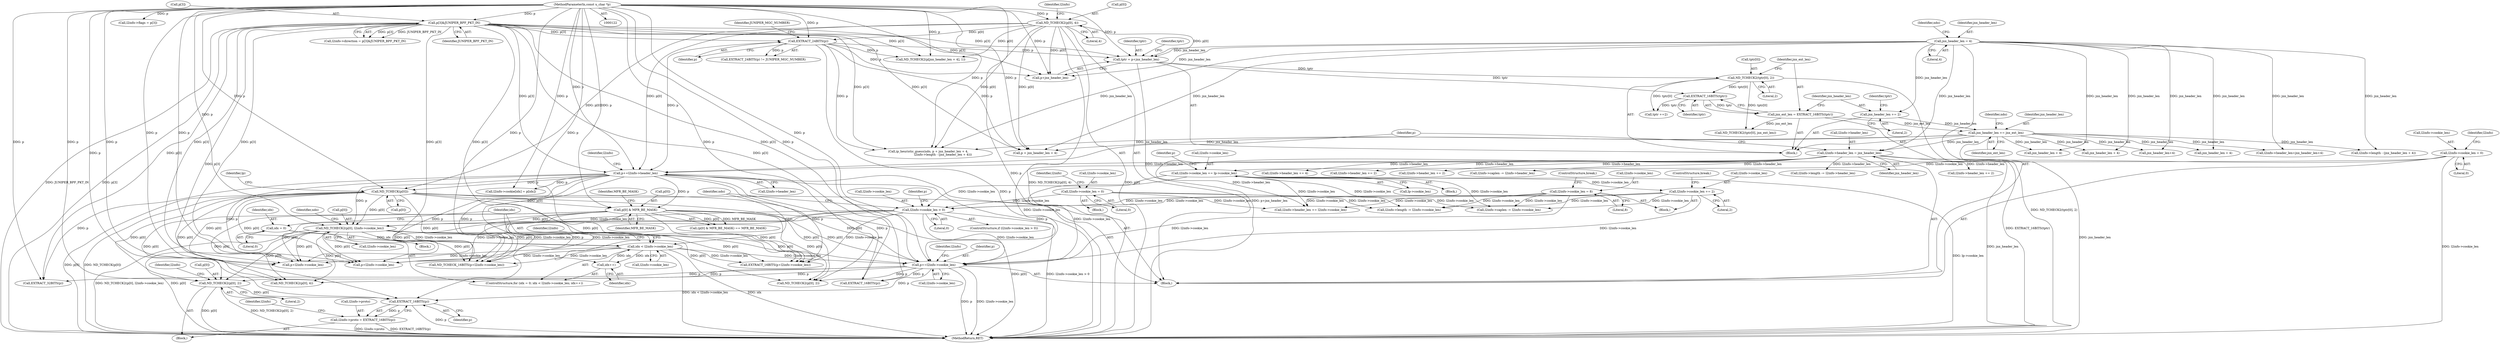 digraph "0_tcpdump_42073d54c53a496be40ae84152bbfe2c923ac7bc@pointer" {
"1000920" [label="(Call,EXTRACT_16BITS(p))"];
"1000188" [label="(Call,p[3]&JUNIPER_BPF_PKT_IN)"];
"1000124" [label="(MethodParameterIn,const u_char *p)"];
"1000730" [label="(Call,p+=l2info->cookie_len)"];
"1000574" [label="(Call,l2info->cookie_len = 8)"];
"1000562" [label="(Call,l2info->cookie_len += 2)"];
"1000544" [label="(Call,l2info->cookie_len += lp->cookie_len)"];
"1000148" [label="(Call,l2info->cookie_len = 0)"];
"1000649" [label="(Call,l2info->cookie_len > 0)"];
"1000606" [label="(Call,l2info->cookie_len = 0)"];
"1000674" [label="(Call,idx < l2info->cookie_len)"];
"1000679" [label="(Call,idx++)"];
"1000671" [label="(Call,idx = 0)"];
"1000655" [label="(Call,ND_TCHECK2(p[0], l2info->cookie_len))"];
"1000524" [label="(Call,ND_TCHECK(p[0]))"];
"1000505" [label="(Call,p+=l2info->header_len)"];
"1000500" [label="(Call,l2info->header_len = jnx_header_len)"];
"1000220" [label="(Call,jnx_header_len = 4)"];
"1000269" [label="(Call,jnx_header_len += jnx_ext_len)"];
"1000259" [label="(Call,jnx_ext_len = EXTRACT_16BITS(tptr))"];
"1000261" [label="(Call,EXTRACT_16BITS(tptr))"];
"1000254" [label="(Call,ND_TCHECK2(tptr[0], 2))"];
"1000249" [label="(Call,tptr = p+jnx_header_len)"];
"1000172" [label="(Call,ND_TCHECK2(p[0], 4))"];
"1000195" [label="(Call,EXTRACT_24BITS(p))"];
"1000263" [label="(Call,jnx_header_len += 2)"];
"1000599" [label="(Call,p[0] & MFR_BE_MASK)"];
"1000902" [label="(Call,ND_TCHECK2(p[0], 2))"];
"1000916" [label="(Call,l2info->proto = EXTRACT_16BITS(p))"];
"1000705" [label="(Identifier,ndo)"];
"1000177" [label="(Call,l2info->flags = p[3])"];
"1000254" [label="(Call,ND_TCHECK2(tptr[0], 2))"];
"1000269" [label="(Call,jnx_header_len += jnx_ext_len)"];
"1000679" [label="(Call,idx++)"];
"1000603" [label="(Identifier,MFR_BE_MASK)"];
"1000222" [label="(Literal,4)"];
"1000920" [label="(Call,EXTRACT_16BITS(p))"];
"1000500" [label="(Call,l2info->header_len = jnx_header_len)"];
"1000152" [label="(Literal,0)"];
"1000284" [label="(Call,ND_TCHECK2(tptr[0], jnx_ext_len))"];
"1000256" [label="(Identifier,tptr)"];
"1000659" [label="(Call,l2info->cookie_len)"];
"1000266" [label="(Call,tptr +=2)"];
"1000924" [label="(Identifier,l2info)"];
"1000722" [label="(Call,p+l2info->cookie_len)"];
"1000249" [label="(Call,tptr = p+jnx_header_len)"];
"1000495" [label="(Call,jnx_header_len+4)"];
"1000262" [label="(Identifier,tptr)"];
"1000921" [label="(Identifier,p)"];
"1000672" [label="(Identifier,idx)"];
"1000544" [label="(Call,l2info->cookie_len += lp->cookie_len)"];
"1000524" [label="(Call,ND_TCHECK(p[0]))"];
"1000543" [label="(Block,)"];
"1000491" [label="(Call,l2info->header_len=jnx_header_len+4)"];
"1000545" [label="(Call,l2info->cookie_len)"];
"1000507" [label="(Call,l2info->header_len)"];
"1000900" [label="(Block,)"];
"1000463" [label="(Call,ND_TCHECK2(p[jnx_header_len + 4], 1))"];
"1000605" [label="(Block,)"];
"1000149" [label="(Call,l2info->cookie_len)"];
"1000618" [label="(Call,l2info->length -= l2info->cookie_len)"];
"1000567" [label="(ControlStructure,break;)"];
"1000188" [label="(Call,p[3]&JUNIPER_BPF_PKT_IN)"];
"1000472" [label="(Call,ip_heuristic_guess(ndo, p + jnx_header_len + 4,\n                               l2info->length - (jnx_header_len + 4)))"];
"1000259" [label="(Call,jnx_ext_len = EXTRACT_16BITS(tptr))"];
"1000127" [label="(Block,)"];
"1000730" [label="(Call,p+=l2info->cookie_len)"];
"1000604" [label="(Identifier,MFR_BE_MASK)"];
"1000902" [label="(Call,ND_TCHECK2(p[0], 2))"];
"1000124" [label="(MethodParameterIn,const u_char *p)"];
"1000613" [label="(Identifier,l2info)"];
"1000804" [label="(Call,ND_TCHECK2(p[0], 2))"];
"1000271" [label="(Identifier,jnx_ext_len)"];
"1000275" [label="(Identifier,ndo)"];
"1000176" [label="(Literal,4)"];
"1000505" [label="(Call,p+=l2info->header_len)"];
"1000195" [label="(Call,EXTRACT_24BITS(p))"];
"1000179" [label="(Identifier,l2info)"];
"1000474" [label="(Call,p + jnx_header_len + 4)"];
"1000501" [label="(Call,l2info->header_len)"];
"1000676" [label="(Call,l2info->cookie_len)"];
"1000173" [label="(Call,p[0])"];
"1000712" [label="(Call,p+l2info->cookie_len)"];
"1000649" [label="(Call,l2info->cookie_len > 0)"];
"1000479" [label="(Call,l2info->length - (jnx_header_len + 4))"];
"1000466" [label="(Call,jnx_header_len + 4)"];
"1000822" [label="(Call,EXTRACT_16BITS(p))"];
"1000226" [label="(Identifier,ndo)"];
"1000917" [label="(Call,l2info->proto)"];
"1000476" [label="(Call,jnx_header_len + 4)"];
"1000732" [label="(Call,l2info->cookie_len)"];
"1000555" [label="(Block,)"];
"1000264" [label="(Identifier,jnx_header_len)"];
"1000737" [label="(Identifier,l2info)"];
"1000650" [label="(Call,l2info->cookie_len)"];
"1000261" [label="(Call,EXTRACT_16BITS(tptr))"];
"1000607" [label="(Call,l2info->cookie_len)"];
"1000606" [label="(Call,l2info->cookie_len = 0)"];
"1000600" [label="(Call,p[0])"];
"1000682" [label="(Call,l2info->cookie[idx] = p[idx])"];
"1000184" [label="(Call,l2info->direction = p[3]&JUNIPER_BPF_PKT_IN)"];
"1000250" [label="(Identifier,tptr)"];
"1000711" [label="(Call,ND_TCHECK_16BITS(p+l2info->cookie_len))"];
"1000504" [label="(Identifier,jnx_header_len)"];
"1000611" [label="(Call,l2info->header_len += l2info->cookie_len)"];
"1000172" [label="(Call,ND_TCHECK2(p[0], 4))"];
"1000260" [label="(Identifier,jnx_ext_len)"];
"1000251" [label="(Call,p+jnx_header_len)"];
"1000575" [label="(Call,l2info->cookie_len)"];
"1000563" [label="(Call,l2info->cookie_len)"];
"1000148" [label="(Call,l2info->cookie_len = 0)"];
"1001003" [label="(Call,l2info->header_len += 4)"];
"1000270" [label="(Identifier,jnx_header_len)"];
"1000192" [label="(Identifier,JUNIPER_BPF_PKT_IN)"];
"1000680" [label="(Identifier,idx)"];
"1000906" [label="(Literal,2)"];
"1000657" [label="(Identifier,p)"];
"1000731" [label="(Identifier,p)"];
"1000512" [label="(Identifier,l2info)"];
"1000664" [label="(Identifier,ndo)"];
"1000566" [label="(Literal,2)"];
"1000721" [label="(Call,EXTRACT_16BITS(p+l2info->cookie_len))"];
"1000656" [label="(Call,p[0])"];
"1000824" [label="(Call,l2info->header_len += 2)"];
"1000909" [label="(Identifier,l2info)"];
"1000267" [label="(Identifier,tptr)"];
"1000548" [label="(Call,lp->cookie_len)"];
"1000265" [label="(Literal,2)"];
"1000155" [label="(Identifier,l2info)"];
"1000220" [label="(Call,jnx_header_len = 4)"];
"1000878" [label="(Call,l2info->header_len += 2)"];
"1000189" [label="(Call,p[3])"];
"1000258" [label="(Literal,2)"];
"1000674" [label="(Call,idx < l2info->cookie_len)"];
"1000653" [label="(Literal,0)"];
"1000979" [label="(Call,ND_TCHECK2(p[0], 4))"];
"1000531" [label="(Identifier,lp)"];
"1000197" [label="(Identifier,JUNIPER_MGC_NUMBER)"];
"1000655" [label="(Call,ND_TCHECK2(p[0], l2info->cookie_len))"];
"1000648" [label="(ControlStructure,if (l2info->cookie_len > 0))"];
"1000525" [label="(Call,p[0])"];
"1000671" [label="(Call,idx = 0)"];
"1000598" [label="(Call,(p[0] & MFR_BE_MASK) == MFR_BE_MASK)"];
"1000685" [label="(Identifier,l2info)"];
"1000263" [label="(Call,jnx_header_len += 2)"];
"1000562" [label="(Call,l2info->cookie_len += 2)"];
"1000194" [label="(Call,EXTRACT_24BITS(p) != JUNIPER_MGC_NUMBER)"];
"1000553" [label="(Identifier,p)"];
"1000654" [label="(Block,)"];
"1000248" [label="(Block,)"];
"1000995" [label="(Call,EXTRACT_32BITS(p))"];
"1000517" [label="(Call,l2info->caplen -= l2info->header_len)"];
"1000579" [label="(ControlStructure,break;)"];
"1001075" [label="(MethodReturn,RET)"];
"1000221" [label="(Identifier,jnx_header_len)"];
"1000916" [label="(Call,l2info->proto = EXTRACT_16BITS(p))"];
"1000610" [label="(Literal,0)"];
"1000673" [label="(Literal,0)"];
"1000506" [label="(Identifier,p)"];
"1000599" [label="(Call,p[0] & MFR_BE_MASK)"];
"1000670" [label="(ControlStructure,for (idx = 0; idx < l2info->cookie_len; idx++))"];
"1000510" [label="(Call,l2info->length -= l2info->header_len)"];
"1000574" [label="(Call,l2info->cookie_len = 8)"];
"1000483" [label="(Call,jnx_header_len + 4)"];
"1000625" [label="(Call,l2info->caplen -= l2info->cookie_len)"];
"1000578" [label="(Literal,8)"];
"1000196" [label="(Identifier,p)"];
"1000922" [label="(Call,l2info->header_len += 2)"];
"1000255" [label="(Call,tptr[0])"];
"1000675" [label="(Identifier,idx)"];
"1000903" [label="(Call,p[0])"];
"1000920" -> "1000916"  [label="AST: "];
"1000920" -> "1000921"  [label="CFG: "];
"1000921" -> "1000920"  [label="AST: "];
"1000916" -> "1000920"  [label="CFG: "];
"1000920" -> "1001075"  [label="DDG: p"];
"1000920" -> "1000916"  [label="DDG: p"];
"1000188" -> "1000920"  [label="DDG: p[3]"];
"1000730" -> "1000920"  [label="DDG: p"];
"1000902" -> "1000920"  [label="DDG: p[0]"];
"1000124" -> "1000920"  [label="DDG: p"];
"1000505" -> "1000920"  [label="DDG: p"];
"1000188" -> "1000184"  [label="AST: "];
"1000188" -> "1000192"  [label="CFG: "];
"1000189" -> "1000188"  [label="AST: "];
"1000192" -> "1000188"  [label="AST: "];
"1000184" -> "1000188"  [label="CFG: "];
"1000188" -> "1001075"  [label="DDG: p[3]"];
"1000188" -> "1001075"  [label="DDG: JUNIPER_BPF_PKT_IN"];
"1000188" -> "1000184"  [label="DDG: p[3]"];
"1000188" -> "1000184"  [label="DDG: JUNIPER_BPF_PKT_IN"];
"1000124" -> "1000188"  [label="DDG: p"];
"1000188" -> "1000195"  [label="DDG: p[3]"];
"1000188" -> "1000249"  [label="DDG: p[3]"];
"1000188" -> "1000251"  [label="DDG: p[3]"];
"1000188" -> "1000463"  [label="DDG: p[3]"];
"1000188" -> "1000472"  [label="DDG: p[3]"];
"1000188" -> "1000474"  [label="DDG: p[3]"];
"1000188" -> "1000505"  [label="DDG: p[3]"];
"1000188" -> "1000711"  [label="DDG: p[3]"];
"1000188" -> "1000712"  [label="DDG: p[3]"];
"1000188" -> "1000721"  [label="DDG: p[3]"];
"1000188" -> "1000722"  [label="DDG: p[3]"];
"1000188" -> "1000730"  [label="DDG: p[3]"];
"1000188" -> "1000822"  [label="DDG: p[3]"];
"1000188" -> "1000995"  [label="DDG: p[3]"];
"1000124" -> "1000122"  [label="AST: "];
"1000124" -> "1001075"  [label="DDG: p"];
"1000124" -> "1000172"  [label="DDG: p"];
"1000124" -> "1000177"  [label="DDG: p"];
"1000124" -> "1000195"  [label="DDG: p"];
"1000124" -> "1000249"  [label="DDG: p"];
"1000124" -> "1000251"  [label="DDG: p"];
"1000124" -> "1000463"  [label="DDG: p"];
"1000124" -> "1000472"  [label="DDG: p"];
"1000124" -> "1000474"  [label="DDG: p"];
"1000124" -> "1000505"  [label="DDG: p"];
"1000124" -> "1000524"  [label="DDG: p"];
"1000124" -> "1000599"  [label="DDG: p"];
"1000124" -> "1000655"  [label="DDG: p"];
"1000124" -> "1000682"  [label="DDG: p"];
"1000124" -> "1000711"  [label="DDG: p"];
"1000124" -> "1000712"  [label="DDG: p"];
"1000124" -> "1000721"  [label="DDG: p"];
"1000124" -> "1000722"  [label="DDG: p"];
"1000124" -> "1000730"  [label="DDG: p"];
"1000124" -> "1000804"  [label="DDG: p"];
"1000124" -> "1000822"  [label="DDG: p"];
"1000124" -> "1000902"  [label="DDG: p"];
"1000124" -> "1000979"  [label="DDG: p"];
"1000124" -> "1000995"  [label="DDG: p"];
"1000730" -> "1000127"  [label="AST: "];
"1000730" -> "1000732"  [label="CFG: "];
"1000731" -> "1000730"  [label="AST: "];
"1000732" -> "1000730"  [label="AST: "];
"1000737" -> "1000730"  [label="CFG: "];
"1000730" -> "1001075"  [label="DDG: p"];
"1000730" -> "1001075"  [label="DDG: l2info->cookie_len"];
"1000574" -> "1000730"  [label="DDG: l2info->cookie_len"];
"1000562" -> "1000730"  [label="DDG: l2info->cookie_len"];
"1000148" -> "1000730"  [label="DDG: l2info->cookie_len"];
"1000544" -> "1000730"  [label="DDG: l2info->cookie_len"];
"1000649" -> "1000730"  [label="DDG: l2info->cookie_len"];
"1000674" -> "1000730"  [label="DDG: l2info->cookie_len"];
"1000524" -> "1000730"  [label="DDG: p[0]"];
"1000655" -> "1000730"  [label="DDG: p[0]"];
"1000505" -> "1000730"  [label="DDG: p"];
"1000599" -> "1000730"  [label="DDG: p[0]"];
"1000730" -> "1000804"  [label="DDG: p"];
"1000730" -> "1000822"  [label="DDG: p"];
"1000730" -> "1000902"  [label="DDG: p"];
"1000730" -> "1000979"  [label="DDG: p"];
"1000730" -> "1000995"  [label="DDG: p"];
"1000574" -> "1000555"  [label="AST: "];
"1000574" -> "1000578"  [label="CFG: "];
"1000575" -> "1000574"  [label="AST: "];
"1000578" -> "1000574"  [label="AST: "];
"1000579" -> "1000574"  [label="CFG: "];
"1000574" -> "1000611"  [label="DDG: l2info->cookie_len"];
"1000574" -> "1000618"  [label="DDG: l2info->cookie_len"];
"1000574" -> "1000625"  [label="DDG: l2info->cookie_len"];
"1000574" -> "1000649"  [label="DDG: l2info->cookie_len"];
"1000562" -> "1000555"  [label="AST: "];
"1000562" -> "1000566"  [label="CFG: "];
"1000563" -> "1000562"  [label="AST: "];
"1000566" -> "1000562"  [label="AST: "];
"1000567" -> "1000562"  [label="CFG: "];
"1000544" -> "1000562"  [label="DDG: l2info->cookie_len"];
"1000562" -> "1000611"  [label="DDG: l2info->cookie_len"];
"1000562" -> "1000618"  [label="DDG: l2info->cookie_len"];
"1000562" -> "1000625"  [label="DDG: l2info->cookie_len"];
"1000562" -> "1000649"  [label="DDG: l2info->cookie_len"];
"1000544" -> "1000543"  [label="AST: "];
"1000544" -> "1000548"  [label="CFG: "];
"1000545" -> "1000544"  [label="AST: "];
"1000548" -> "1000544"  [label="AST: "];
"1000553" -> "1000544"  [label="CFG: "];
"1000544" -> "1001075"  [label="DDG: lp->cookie_len"];
"1000148" -> "1000544"  [label="DDG: l2info->cookie_len"];
"1000544" -> "1000611"  [label="DDG: l2info->cookie_len"];
"1000544" -> "1000618"  [label="DDG: l2info->cookie_len"];
"1000544" -> "1000625"  [label="DDG: l2info->cookie_len"];
"1000544" -> "1000649"  [label="DDG: l2info->cookie_len"];
"1000148" -> "1000127"  [label="AST: "];
"1000148" -> "1000152"  [label="CFG: "];
"1000149" -> "1000148"  [label="AST: "];
"1000152" -> "1000148"  [label="AST: "];
"1000155" -> "1000148"  [label="CFG: "];
"1000148" -> "1001075"  [label="DDG: l2info->cookie_len"];
"1000649" -> "1000648"  [label="AST: "];
"1000649" -> "1000653"  [label="CFG: "];
"1000650" -> "1000649"  [label="AST: "];
"1000653" -> "1000649"  [label="AST: "];
"1000657" -> "1000649"  [label="CFG: "];
"1000705" -> "1000649"  [label="CFG: "];
"1000649" -> "1001075"  [label="DDG: l2info->cookie_len > 0"];
"1000606" -> "1000649"  [label="DDG: l2info->cookie_len"];
"1000649" -> "1000655"  [label="DDG: l2info->cookie_len"];
"1000649" -> "1000711"  [label="DDG: l2info->cookie_len"];
"1000649" -> "1000712"  [label="DDG: l2info->cookie_len"];
"1000649" -> "1000721"  [label="DDG: l2info->cookie_len"];
"1000649" -> "1000722"  [label="DDG: l2info->cookie_len"];
"1000606" -> "1000605"  [label="AST: "];
"1000606" -> "1000610"  [label="CFG: "];
"1000607" -> "1000606"  [label="AST: "];
"1000610" -> "1000606"  [label="AST: "];
"1000613" -> "1000606"  [label="CFG: "];
"1000606" -> "1000611"  [label="DDG: l2info->cookie_len"];
"1000606" -> "1000618"  [label="DDG: l2info->cookie_len"];
"1000606" -> "1000625"  [label="DDG: l2info->cookie_len"];
"1000674" -> "1000670"  [label="AST: "];
"1000674" -> "1000676"  [label="CFG: "];
"1000675" -> "1000674"  [label="AST: "];
"1000676" -> "1000674"  [label="AST: "];
"1000685" -> "1000674"  [label="CFG: "];
"1000705" -> "1000674"  [label="CFG: "];
"1000674" -> "1001075"  [label="DDG: idx"];
"1000674" -> "1001075"  [label="DDG: idx < l2info->cookie_len"];
"1000679" -> "1000674"  [label="DDG: idx"];
"1000671" -> "1000674"  [label="DDG: idx"];
"1000655" -> "1000674"  [label="DDG: l2info->cookie_len"];
"1000674" -> "1000679"  [label="DDG: idx"];
"1000674" -> "1000711"  [label="DDG: l2info->cookie_len"];
"1000674" -> "1000712"  [label="DDG: l2info->cookie_len"];
"1000674" -> "1000721"  [label="DDG: l2info->cookie_len"];
"1000674" -> "1000722"  [label="DDG: l2info->cookie_len"];
"1000679" -> "1000670"  [label="AST: "];
"1000679" -> "1000680"  [label="CFG: "];
"1000680" -> "1000679"  [label="AST: "];
"1000675" -> "1000679"  [label="CFG: "];
"1000671" -> "1000670"  [label="AST: "];
"1000671" -> "1000673"  [label="CFG: "];
"1000672" -> "1000671"  [label="AST: "];
"1000673" -> "1000671"  [label="AST: "];
"1000675" -> "1000671"  [label="CFG: "];
"1000655" -> "1000654"  [label="AST: "];
"1000655" -> "1000659"  [label="CFG: "];
"1000656" -> "1000655"  [label="AST: "];
"1000659" -> "1000655"  [label="AST: "];
"1000664" -> "1000655"  [label="CFG: "];
"1000655" -> "1001075"  [label="DDG: p[0]"];
"1000655" -> "1001075"  [label="DDG: ND_TCHECK2(p[0], l2info->cookie_len)"];
"1000524" -> "1000655"  [label="DDG: p[0]"];
"1000505" -> "1000655"  [label="DDG: p"];
"1000599" -> "1000655"  [label="DDG: p[0]"];
"1000655" -> "1000711"  [label="DDG: p[0]"];
"1000655" -> "1000712"  [label="DDG: p[0]"];
"1000655" -> "1000721"  [label="DDG: p[0]"];
"1000655" -> "1000722"  [label="DDG: p[0]"];
"1000655" -> "1000804"  [label="DDG: p[0]"];
"1000655" -> "1000902"  [label="DDG: p[0]"];
"1000655" -> "1000979"  [label="DDG: p[0]"];
"1000524" -> "1000127"  [label="AST: "];
"1000524" -> "1000525"  [label="CFG: "];
"1000525" -> "1000524"  [label="AST: "];
"1000531" -> "1000524"  [label="CFG: "];
"1000524" -> "1001075"  [label="DDG: p[0]"];
"1000524" -> "1001075"  [label="DDG: ND_TCHECK(p[0])"];
"1000505" -> "1000524"  [label="DDG: p"];
"1000172" -> "1000524"  [label="DDG: p[0]"];
"1000524" -> "1000599"  [label="DDG: p[0]"];
"1000524" -> "1000711"  [label="DDG: p[0]"];
"1000524" -> "1000712"  [label="DDG: p[0]"];
"1000524" -> "1000721"  [label="DDG: p[0]"];
"1000524" -> "1000722"  [label="DDG: p[0]"];
"1000524" -> "1000804"  [label="DDG: p[0]"];
"1000524" -> "1000902"  [label="DDG: p[0]"];
"1000524" -> "1000979"  [label="DDG: p[0]"];
"1000505" -> "1000127"  [label="AST: "];
"1000505" -> "1000507"  [label="CFG: "];
"1000506" -> "1000505"  [label="AST: "];
"1000507" -> "1000505"  [label="AST: "];
"1000512" -> "1000505"  [label="CFG: "];
"1000500" -> "1000505"  [label="DDG: l2info->header_len"];
"1000172" -> "1000505"  [label="DDG: p[0]"];
"1000195" -> "1000505"  [label="DDG: p"];
"1000505" -> "1000599"  [label="DDG: p"];
"1000505" -> "1000682"  [label="DDG: p"];
"1000505" -> "1000711"  [label="DDG: p"];
"1000505" -> "1000712"  [label="DDG: p"];
"1000505" -> "1000721"  [label="DDG: p"];
"1000505" -> "1000722"  [label="DDG: p"];
"1000505" -> "1000822"  [label="DDG: p"];
"1000505" -> "1000995"  [label="DDG: p"];
"1000500" -> "1000127"  [label="AST: "];
"1000500" -> "1000504"  [label="CFG: "];
"1000501" -> "1000500"  [label="AST: "];
"1000504" -> "1000500"  [label="AST: "];
"1000506" -> "1000500"  [label="CFG: "];
"1000500" -> "1001075"  [label="DDG: jnx_header_len"];
"1000220" -> "1000500"  [label="DDG: jnx_header_len"];
"1000269" -> "1000500"  [label="DDG: jnx_header_len"];
"1000500" -> "1000510"  [label="DDG: l2info->header_len"];
"1000500" -> "1000517"  [label="DDG: l2info->header_len"];
"1000500" -> "1000611"  [label="DDG: l2info->header_len"];
"1000500" -> "1000824"  [label="DDG: l2info->header_len"];
"1000500" -> "1000878"  [label="DDG: l2info->header_len"];
"1000500" -> "1000922"  [label="DDG: l2info->header_len"];
"1000500" -> "1001003"  [label="DDG: l2info->header_len"];
"1000220" -> "1000127"  [label="AST: "];
"1000220" -> "1000222"  [label="CFG: "];
"1000221" -> "1000220"  [label="AST: "];
"1000222" -> "1000220"  [label="AST: "];
"1000226" -> "1000220"  [label="CFG: "];
"1000220" -> "1000249"  [label="DDG: jnx_header_len"];
"1000220" -> "1000251"  [label="DDG: jnx_header_len"];
"1000220" -> "1000263"  [label="DDG: jnx_header_len"];
"1000220" -> "1000466"  [label="DDG: jnx_header_len"];
"1000220" -> "1000472"  [label="DDG: jnx_header_len"];
"1000220" -> "1000474"  [label="DDG: jnx_header_len"];
"1000220" -> "1000476"  [label="DDG: jnx_header_len"];
"1000220" -> "1000479"  [label="DDG: jnx_header_len"];
"1000220" -> "1000483"  [label="DDG: jnx_header_len"];
"1000220" -> "1000491"  [label="DDG: jnx_header_len"];
"1000220" -> "1000495"  [label="DDG: jnx_header_len"];
"1000269" -> "1000248"  [label="AST: "];
"1000269" -> "1000271"  [label="CFG: "];
"1000270" -> "1000269"  [label="AST: "];
"1000271" -> "1000269"  [label="AST: "];
"1000275" -> "1000269"  [label="CFG: "];
"1000269" -> "1001075"  [label="DDG: jnx_header_len"];
"1000259" -> "1000269"  [label="DDG: jnx_ext_len"];
"1000263" -> "1000269"  [label="DDG: jnx_header_len"];
"1000269" -> "1000466"  [label="DDG: jnx_header_len"];
"1000269" -> "1000472"  [label="DDG: jnx_header_len"];
"1000269" -> "1000474"  [label="DDG: jnx_header_len"];
"1000269" -> "1000476"  [label="DDG: jnx_header_len"];
"1000269" -> "1000479"  [label="DDG: jnx_header_len"];
"1000269" -> "1000483"  [label="DDG: jnx_header_len"];
"1000269" -> "1000491"  [label="DDG: jnx_header_len"];
"1000269" -> "1000495"  [label="DDG: jnx_header_len"];
"1000259" -> "1000248"  [label="AST: "];
"1000259" -> "1000261"  [label="CFG: "];
"1000260" -> "1000259"  [label="AST: "];
"1000261" -> "1000259"  [label="AST: "];
"1000264" -> "1000259"  [label="CFG: "];
"1000259" -> "1001075"  [label="DDG: EXTRACT_16BITS(tptr)"];
"1000261" -> "1000259"  [label="DDG: tptr"];
"1000259" -> "1000284"  [label="DDG: jnx_ext_len"];
"1000261" -> "1000262"  [label="CFG: "];
"1000262" -> "1000261"  [label="AST: "];
"1000254" -> "1000261"  [label="DDG: tptr[0]"];
"1000249" -> "1000261"  [label="DDG: tptr"];
"1000261" -> "1000266"  [label="DDG: tptr"];
"1000254" -> "1000248"  [label="AST: "];
"1000254" -> "1000258"  [label="CFG: "];
"1000255" -> "1000254"  [label="AST: "];
"1000258" -> "1000254"  [label="AST: "];
"1000260" -> "1000254"  [label="CFG: "];
"1000254" -> "1001075"  [label="DDG: ND_TCHECK2(tptr[0], 2)"];
"1000249" -> "1000254"  [label="DDG: tptr"];
"1000254" -> "1000266"  [label="DDG: tptr[0]"];
"1000254" -> "1000284"  [label="DDG: tptr[0]"];
"1000249" -> "1000248"  [label="AST: "];
"1000249" -> "1000251"  [label="CFG: "];
"1000250" -> "1000249"  [label="AST: "];
"1000251" -> "1000249"  [label="AST: "];
"1000256" -> "1000249"  [label="CFG: "];
"1000249" -> "1001075"  [label="DDG: p+jnx_header_len"];
"1000172" -> "1000249"  [label="DDG: p[0]"];
"1000195" -> "1000249"  [label="DDG: p"];
"1000172" -> "1000127"  [label="AST: "];
"1000172" -> "1000176"  [label="CFG: "];
"1000173" -> "1000172"  [label="AST: "];
"1000176" -> "1000172"  [label="AST: "];
"1000179" -> "1000172"  [label="CFG: "];
"1000172" -> "1001075"  [label="DDG: ND_TCHECK2(p[0], 4)"];
"1000172" -> "1001075"  [label="DDG: p[0]"];
"1000172" -> "1000195"  [label="DDG: p[0]"];
"1000172" -> "1000251"  [label="DDG: p[0]"];
"1000172" -> "1000463"  [label="DDG: p[0]"];
"1000172" -> "1000472"  [label="DDG: p[0]"];
"1000172" -> "1000474"  [label="DDG: p[0]"];
"1000195" -> "1000194"  [label="AST: "];
"1000195" -> "1000196"  [label="CFG: "];
"1000196" -> "1000195"  [label="AST: "];
"1000197" -> "1000195"  [label="CFG: "];
"1000195" -> "1001075"  [label="DDG: p"];
"1000195" -> "1000194"  [label="DDG: p"];
"1000195" -> "1000251"  [label="DDG: p"];
"1000195" -> "1000463"  [label="DDG: p"];
"1000195" -> "1000472"  [label="DDG: p"];
"1000195" -> "1000474"  [label="DDG: p"];
"1000263" -> "1000248"  [label="AST: "];
"1000263" -> "1000265"  [label="CFG: "];
"1000264" -> "1000263"  [label="AST: "];
"1000265" -> "1000263"  [label="AST: "];
"1000267" -> "1000263"  [label="CFG: "];
"1000599" -> "1000598"  [label="AST: "];
"1000599" -> "1000603"  [label="CFG: "];
"1000600" -> "1000599"  [label="AST: "];
"1000603" -> "1000599"  [label="AST: "];
"1000604" -> "1000599"  [label="CFG: "];
"1000599" -> "1001075"  [label="DDG: p[0]"];
"1000599" -> "1000598"  [label="DDG: p[0]"];
"1000599" -> "1000598"  [label="DDG: MFR_BE_MASK"];
"1000599" -> "1000711"  [label="DDG: p[0]"];
"1000599" -> "1000712"  [label="DDG: p[0]"];
"1000599" -> "1000721"  [label="DDG: p[0]"];
"1000599" -> "1000722"  [label="DDG: p[0]"];
"1000599" -> "1000804"  [label="DDG: p[0]"];
"1000599" -> "1000902"  [label="DDG: p[0]"];
"1000599" -> "1000979"  [label="DDG: p[0]"];
"1000902" -> "1000900"  [label="AST: "];
"1000902" -> "1000906"  [label="CFG: "];
"1000903" -> "1000902"  [label="AST: "];
"1000906" -> "1000902"  [label="AST: "];
"1000909" -> "1000902"  [label="CFG: "];
"1000902" -> "1001075"  [label="DDG: p[0]"];
"1000902" -> "1001075"  [label="DDG: ND_TCHECK2(p[0], 2)"];
"1000916" -> "1000900"  [label="AST: "];
"1000917" -> "1000916"  [label="AST: "];
"1000924" -> "1000916"  [label="CFG: "];
"1000916" -> "1001075"  [label="DDG: EXTRACT_16BITS(p)"];
"1000916" -> "1001075"  [label="DDG: l2info->proto"];
}

